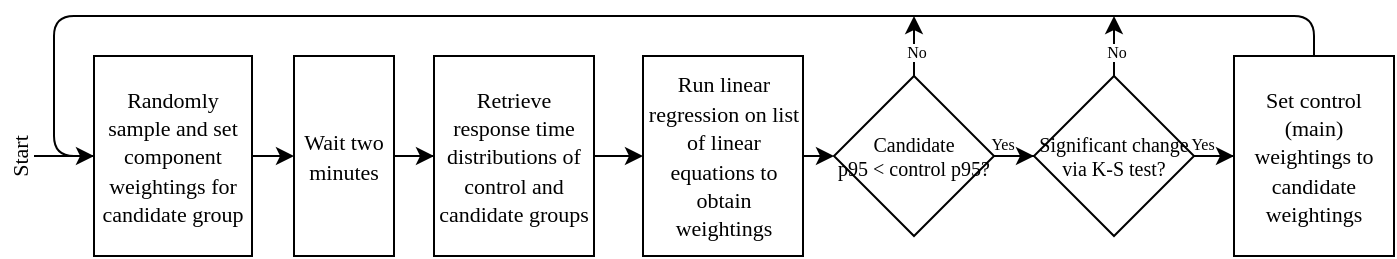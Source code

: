 <mxfile version="14.6.11" type="github"><diagram id="whum5KUoKy-AiShSeKjw" name="Page-1"><mxGraphModel dx="1178" dy="609" grid="1" gridSize="10" guides="1" tooltips="1" connect="1" arrows="1" fold="1" page="1" pageScale="1" pageWidth="1169" pageHeight="827" math="0" shadow="0"><root><mxCell id="0"/><mxCell id="1" parent="0"/><mxCell id="cBc5ip0D68nON8SmHcBV-11" value="Yes" style="edgeLabel;html=1;align=center;verticalAlign=middle;resizable=0;points=[];fontSize=8;fontFamily=Georgia;" vertex="1" connectable="0" parent="1"><mxGeometry x="823.998" y="354" as="geometry"/></mxCell><mxCell id="7800FAnf7w5shlVnYeUa-6" style="edgeStyle=orthogonalEdgeStyle;rounded=0;orthogonalLoop=1;jettySize=auto;html=1;entryX=0;entryY=0.5;entryDx=0;entryDy=0;fontFamily=Georgia;startArrow=none;startFill=0;endArrow=classic;endFill=1;" parent="1" source="T9op1pWDXtT6hMXo4TAV-2" target="7800FAnf7w5shlVnYeUa-3" edge="1"><mxGeometry relative="1" as="geometry"/></mxCell><mxCell id="cBc5ip0D68nON8SmHcBV-12" style="edgeStyle=orthogonalEdgeStyle;rounded=0;orthogonalLoop=1;jettySize=auto;html=1;fontFamily=Georgia;fontSize=8;endArrow=none;endFill=0;startArrow=classic;startFill=1;" edge="1" parent="1" source="T9op1pWDXtT6hMXo4TAV-2"><mxGeometry relative="1" as="geometry"><mxPoint x="240" y="360" as="targetPoint"/></mxGeometry></mxCell><mxCell id="T9op1pWDXtT6hMXo4TAV-2" value="&lt;font face=&quot;Georgia&quot; style=&quot;font-size: 11px&quot;&gt;Randomly sample and set component weightings for candidate group&lt;/font&gt;" style="rounded=0;whiteSpace=wrap;html=1;" parent="1" vertex="1"><mxGeometry x="270" y="310" width="79" height="100" as="geometry"/></mxCell><mxCell id="7800FAnf7w5shlVnYeUa-9" style="edgeStyle=orthogonalEdgeStyle;rounded=0;orthogonalLoop=1;jettySize=auto;html=1;entryX=0;entryY=0.5;entryDx=0;entryDy=0;fontFamily=Georgia;startArrow=none;startFill=0;endArrow=classic;endFill=1;" parent="1" source="7800FAnf7w5shlVnYeUa-3" target="7800FAnf7w5shlVnYeUa-8" edge="1"><mxGeometry relative="1" as="geometry"/></mxCell><mxCell id="7800FAnf7w5shlVnYeUa-3" value="&lt;font face=&quot;Georgia&quot;&gt;&lt;span style=&quot;font-size: 11px&quot;&gt;Wait two minutes&lt;/span&gt;&lt;/font&gt;" style="rounded=0;whiteSpace=wrap;html=1;" parent="1" vertex="1"><mxGeometry x="370" y="310" width="50" height="100" as="geometry"/></mxCell><mxCell id="7800FAnf7w5shlVnYeUa-11" style="edgeStyle=orthogonalEdgeStyle;rounded=0;orthogonalLoop=1;jettySize=auto;html=1;entryX=0;entryY=0.5;entryDx=0;entryDy=0;fontFamily=Georgia;startArrow=none;startFill=0;endArrow=classic;endFill=1;" parent="1" source="7800FAnf7w5shlVnYeUa-8" target="7800FAnf7w5shlVnYeUa-10" edge="1"><mxGeometry relative="1" as="geometry"/></mxCell><mxCell id="7800FAnf7w5shlVnYeUa-8" value="&lt;font face=&quot;Georgia&quot;&gt;&lt;span style=&quot;font-size: 11px&quot;&gt;Retrieve response time distributions of control and candidate groups&lt;/span&gt;&lt;/font&gt;" style="rounded=0;whiteSpace=wrap;html=1;" parent="1" vertex="1"><mxGeometry x="440" y="310" width="80" height="100" as="geometry"/></mxCell><mxCell id="_cpiveH0QVrsNOo292yx-4" style="edgeStyle=orthogonalEdgeStyle;rounded=0;orthogonalLoop=1;jettySize=auto;html=1;exitX=1;exitY=0.5;exitDx=0;exitDy=0;" parent="1" source="7800FAnf7w5shlVnYeUa-10" edge="1"><mxGeometry relative="1" as="geometry"><mxPoint x="640" y="360.143" as="targetPoint"/></mxGeometry></mxCell><mxCell id="7800FAnf7w5shlVnYeUa-10" value="&lt;font face=&quot;Georgia&quot;&gt;&lt;span style=&quot;font-size: 11px&quot;&gt;Run linear regression on list of linear equations to obtain weightings&lt;/span&gt;&lt;/font&gt;" style="rounded=0;whiteSpace=wrap;html=1;" parent="1" vertex="1"><mxGeometry x="544.5" y="310" width="80" height="100" as="geometry"/></mxCell><mxCell id="_cpiveH0QVrsNOo292yx-2" value="" style="endArrow=none;html=1;edgeStyle=orthogonalEdgeStyle;entryX=0;entryY=0.5;entryDx=0;entryDy=0;exitX=0.5;exitY=0;exitDx=0;exitDy=0;endFill=0;" parent="1" target="T9op1pWDXtT6hMXo4TAV-2" edge="1" source="cBc5ip0D68nON8SmHcBV-9"><mxGeometry width="50" height="50" relative="1" as="geometry"><mxPoint x="890" y="300" as="sourcePoint"/><mxPoint x="220" y="360" as="targetPoint"/><Array as="points"><mxPoint x="880" y="290"/><mxPoint x="250" y="290"/><mxPoint x="250" y="360"/></Array></mxGeometry></mxCell><mxCell id="cBc5ip0D68nON8SmHcBV-2" style="edgeStyle=orthogonalEdgeStyle;rounded=0;orthogonalLoop=1;jettySize=auto;html=1;fontFamily=Georgia;fontSize=11;" edge="1" parent="1" source="cBc5ip0D68nON8SmHcBV-1"><mxGeometry relative="1" as="geometry"><mxPoint x="680" y="290" as="targetPoint"/></mxGeometry></mxCell><mxCell id="cBc5ip0D68nON8SmHcBV-3" value="No" style="edgeLabel;html=1;align=center;verticalAlign=middle;resizable=0;points=[];fontSize=8;fontFamily=Georgia;" vertex="1" connectable="0" parent="cBc5ip0D68nON8SmHcBV-2"><mxGeometry x="0.503" y="-1" relative="1" as="geometry"><mxPoint x="-1" y="10" as="offset"/></mxGeometry></mxCell><mxCell id="cBc5ip0D68nON8SmHcBV-5" style="edgeStyle=orthogonalEdgeStyle;rounded=0;orthogonalLoop=1;jettySize=auto;html=1;entryX=0;entryY=0.5;entryDx=0;entryDy=0;fontFamily=Georgia;fontSize=8;" edge="1" parent="1" source="cBc5ip0D68nON8SmHcBV-1" target="cBc5ip0D68nON8SmHcBV-4"><mxGeometry relative="1" as="geometry"/></mxCell><mxCell id="cBc5ip0D68nON8SmHcBV-6" value="Yes" style="edgeLabel;html=1;align=center;verticalAlign=middle;resizable=0;points=[];fontSize=8;fontFamily=Georgia;" vertex="1" connectable="0" parent="cBc5ip0D68nON8SmHcBV-5"><mxGeometry x="-0.829" relative="1" as="geometry"><mxPoint x="-1" y="-6" as="offset"/></mxGeometry></mxCell><mxCell id="cBc5ip0D68nON8SmHcBV-1" value="Candidate &lt;br style=&quot;font-size: 10px;&quot;&gt;p95 &amp;lt; control p95?" style="rhombus;whiteSpace=wrap;html=1;fontFamily=Georgia;fontSize=10;" vertex="1" parent="1"><mxGeometry x="640" y="320" width="80" height="80" as="geometry"/></mxCell><mxCell id="cBc5ip0D68nON8SmHcBV-7" style="edgeStyle=orthogonalEdgeStyle;rounded=0;orthogonalLoop=1;jettySize=auto;html=1;fontFamily=Georgia;fontSize=10;" edge="1" parent="1" source="cBc5ip0D68nON8SmHcBV-4"><mxGeometry relative="1" as="geometry"><mxPoint x="780" y="290" as="targetPoint"/></mxGeometry></mxCell><mxCell id="cBc5ip0D68nON8SmHcBV-8" value="No" style="edgeLabel;html=1;align=center;verticalAlign=middle;resizable=0;points=[];fontSize=8;fontFamily=Georgia;" vertex="1" connectable="0" parent="cBc5ip0D68nON8SmHcBV-7"><mxGeometry x="0.533" y="-1" relative="1" as="geometry"><mxPoint x="-1" y="11" as="offset"/></mxGeometry></mxCell><mxCell id="cBc5ip0D68nON8SmHcBV-10" style="edgeStyle=orthogonalEdgeStyle;rounded=0;orthogonalLoop=1;jettySize=auto;html=1;entryX=0;entryY=0.5;entryDx=0;entryDy=0;fontFamily=Georgia;fontSize=8;" edge="1" parent="1" source="cBc5ip0D68nON8SmHcBV-4" target="cBc5ip0D68nON8SmHcBV-9"><mxGeometry relative="1" as="geometry"/></mxCell><mxCell id="cBc5ip0D68nON8SmHcBV-4" value="Significant change via K-S test?" style="rhombus;whiteSpace=wrap;html=1;fontFamily=Georgia;fontSize=10;" vertex="1" parent="1"><mxGeometry x="740" y="320" width="80" height="80" as="geometry"/></mxCell><mxCell id="cBc5ip0D68nON8SmHcBV-9" value="&lt;font face=&quot;Georgia&quot;&gt;&lt;span style=&quot;font-size: 11px&quot;&gt;Set control (main) weightings to candidate weightings&lt;/span&gt;&lt;/font&gt;" style="rounded=0;whiteSpace=wrap;html=1;" vertex="1" parent="1"><mxGeometry x="840" y="310" width="80" height="100" as="geometry"/></mxCell><mxCell id="cBc5ip0D68nON8SmHcBV-14" value="Start" style="text;html=1;strokeColor=none;fillColor=none;align=center;verticalAlign=middle;whiteSpace=wrap;rounded=0;fontFamily=Georgia;fontSize=11;rotation=-90;" vertex="1" parent="1"><mxGeometry x="213" y="350" width="40" height="20" as="geometry"/></mxCell></root></mxGraphModel></diagram></mxfile>